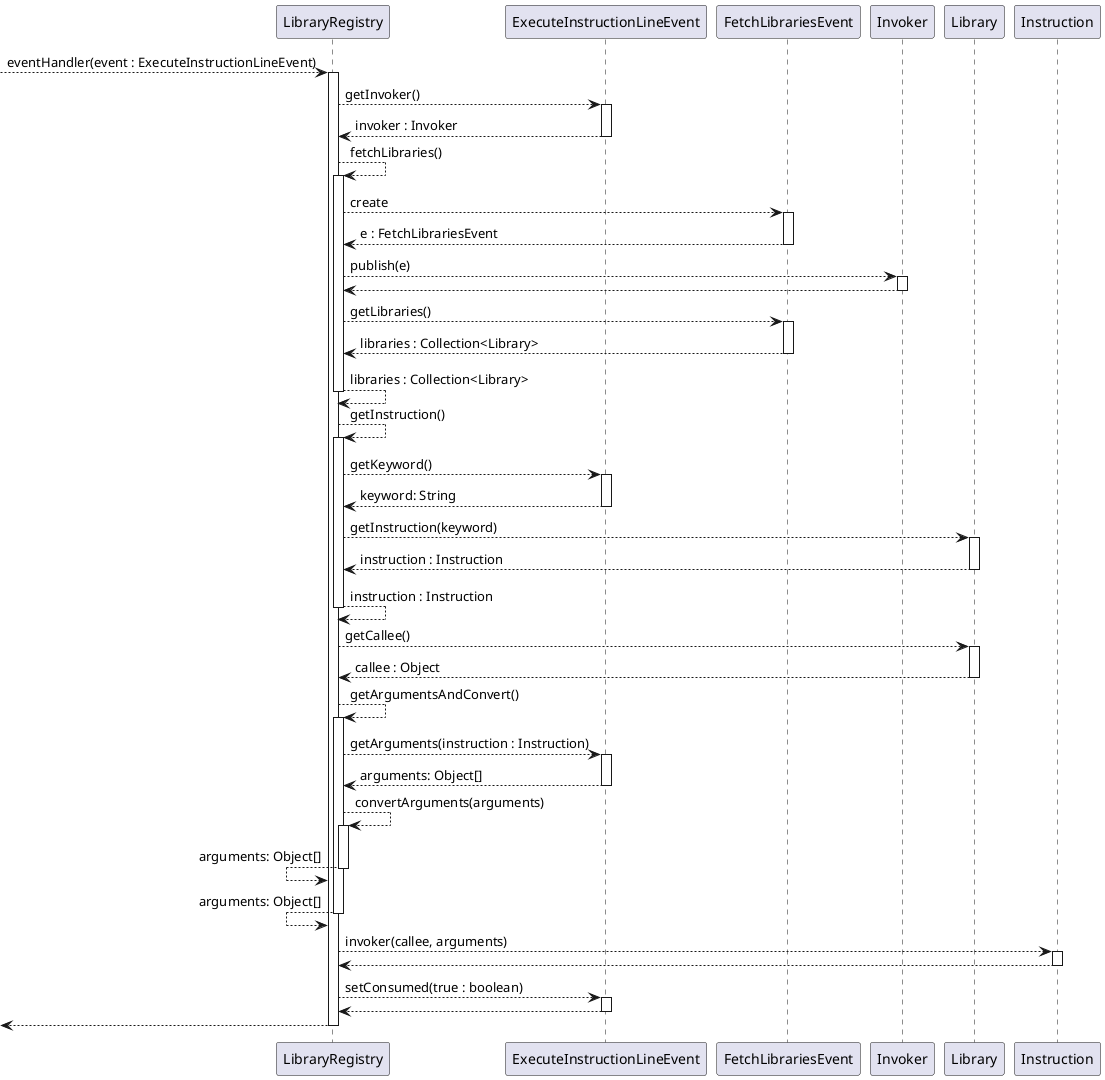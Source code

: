 @startuml
--> LibraryRegistry: eventHandler(event : ExecuteInstructionLineEvent)
activate LibraryRegistry
LibraryRegistry --> ExecuteInstructionLineEvent: getInvoker()
activate ExecuteInstructionLineEvent
LibraryRegistry <-- ExecuteInstructionLineEvent: invoker : Invoker
deactivate ExecuteInstructionLineEvent

LibraryRegistry --> LibraryRegistry: fetchLibraries()
activate LibraryRegistry
LibraryRegistry --> FetchLibrariesEvent: create
activate FetchLibrariesEvent
LibraryRegistry <-- FetchLibrariesEvent: e : FetchLibrariesEvent
deactivate FetchLibrariesEvent
LibraryRegistry --> Invoker: publish(e)
activate Invoker
LibraryRegistry <-- Invoker
deactivate Invoker
LibraryRegistry --> FetchLibrariesEvent: getLibraries()
activate FetchLibrariesEvent
LibraryRegistry <-- FetchLibrariesEvent: libraries : Collection<Library>
deactivate FetchLibrariesEvent
LibraryRegistry --> LibraryRegistry: libraries : Collection<Library>
deactivate LibraryRegistry

LibraryRegistry --> LibraryRegistry: getInstruction()
activate LibraryRegistry
LibraryRegistry --> ExecuteInstructionLineEvent: getKeyword()
activate ExecuteInstructionLineEvent
LibraryRegistry <-- ExecuteInstructionLineEvent: keyword: String
deactivate ExecuteInstructionLineEvent
LibraryRegistry --> Library: getInstruction(keyword)
activate Library
LibraryRegistry <-- Library: instruction : Instruction
deactivate Library
LibraryRegistry --> LibraryRegistry: instruction : Instruction
deactivate LibraryRegistry

LibraryRegistry --> Library: getCallee()
activate Library
LibraryRegistry <-- Library: callee : Object
deactivate Library

LibraryRegistry --> LibraryRegistry: getArgumentsAndConvert()
activate LibraryRegistry
LibraryRegistry --> ExecuteInstructionLineEvent: getArguments(instruction : Instruction)
activate ExecuteInstructionLineEvent
LibraryRegistry <-- ExecuteInstructionLineEvent: arguments: Object[]
deactivate ExecuteInstructionLineEvent
LibraryRegistry --> LibraryRegistry: convertArguments(arguments)
activate LibraryRegistry
LibraryRegistry <-- LibraryRegistry: arguments: Object[]
deactivate LibraryRegistry
LibraryRegistry <-- LibraryRegistry: arguments: Object[]
deactivate LibraryRegistry

LibraryRegistry --> Instruction: invoker(callee, arguments)
activate Instruction
LibraryRegistry <-- Instruction
deactivate Instruction

LibraryRegistry --> ExecuteInstructionLineEvent: setConsumed(true : boolean)
activate ExecuteInstructionLineEvent
LibraryRegistry <-- ExecuteInstructionLineEvent
deactivate ExecuteInstructionLineEvent

<-- LibraryRegistry
deactivate LibraryRegistry
@enduml
